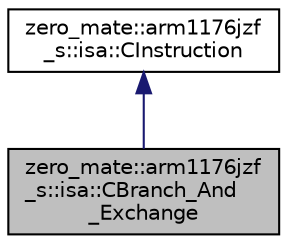 digraph "zero_mate::arm1176jzf_s::isa::CBranch_And_Exchange"
{
 // LATEX_PDF_SIZE
  bgcolor="transparent";
  edge [fontname="Helvetica",fontsize="10",labelfontname="Helvetica",labelfontsize="10"];
  node [fontname="Helvetica",fontsize="10",shape=record];
  Node1 [label="zero_mate::arm1176jzf\l_s::isa::CBranch_And\l_Exchange",height=0.2,width=0.4,color="black", fillcolor="grey75", style="filled", fontcolor="black",tooltip=" "];
  Node2 -> Node1 [dir="back",color="midnightblue",fontsize="10",style="solid",fontname="Helvetica"];
  Node2 [label="zero_mate::arm1176jzf\l_s::isa::CInstruction",height=0.2,width=0.4,color="black",URL="$classzero__mate_1_1arm1176jzf__s_1_1isa_1_1CInstruction.html",tooltip=" "];
}
